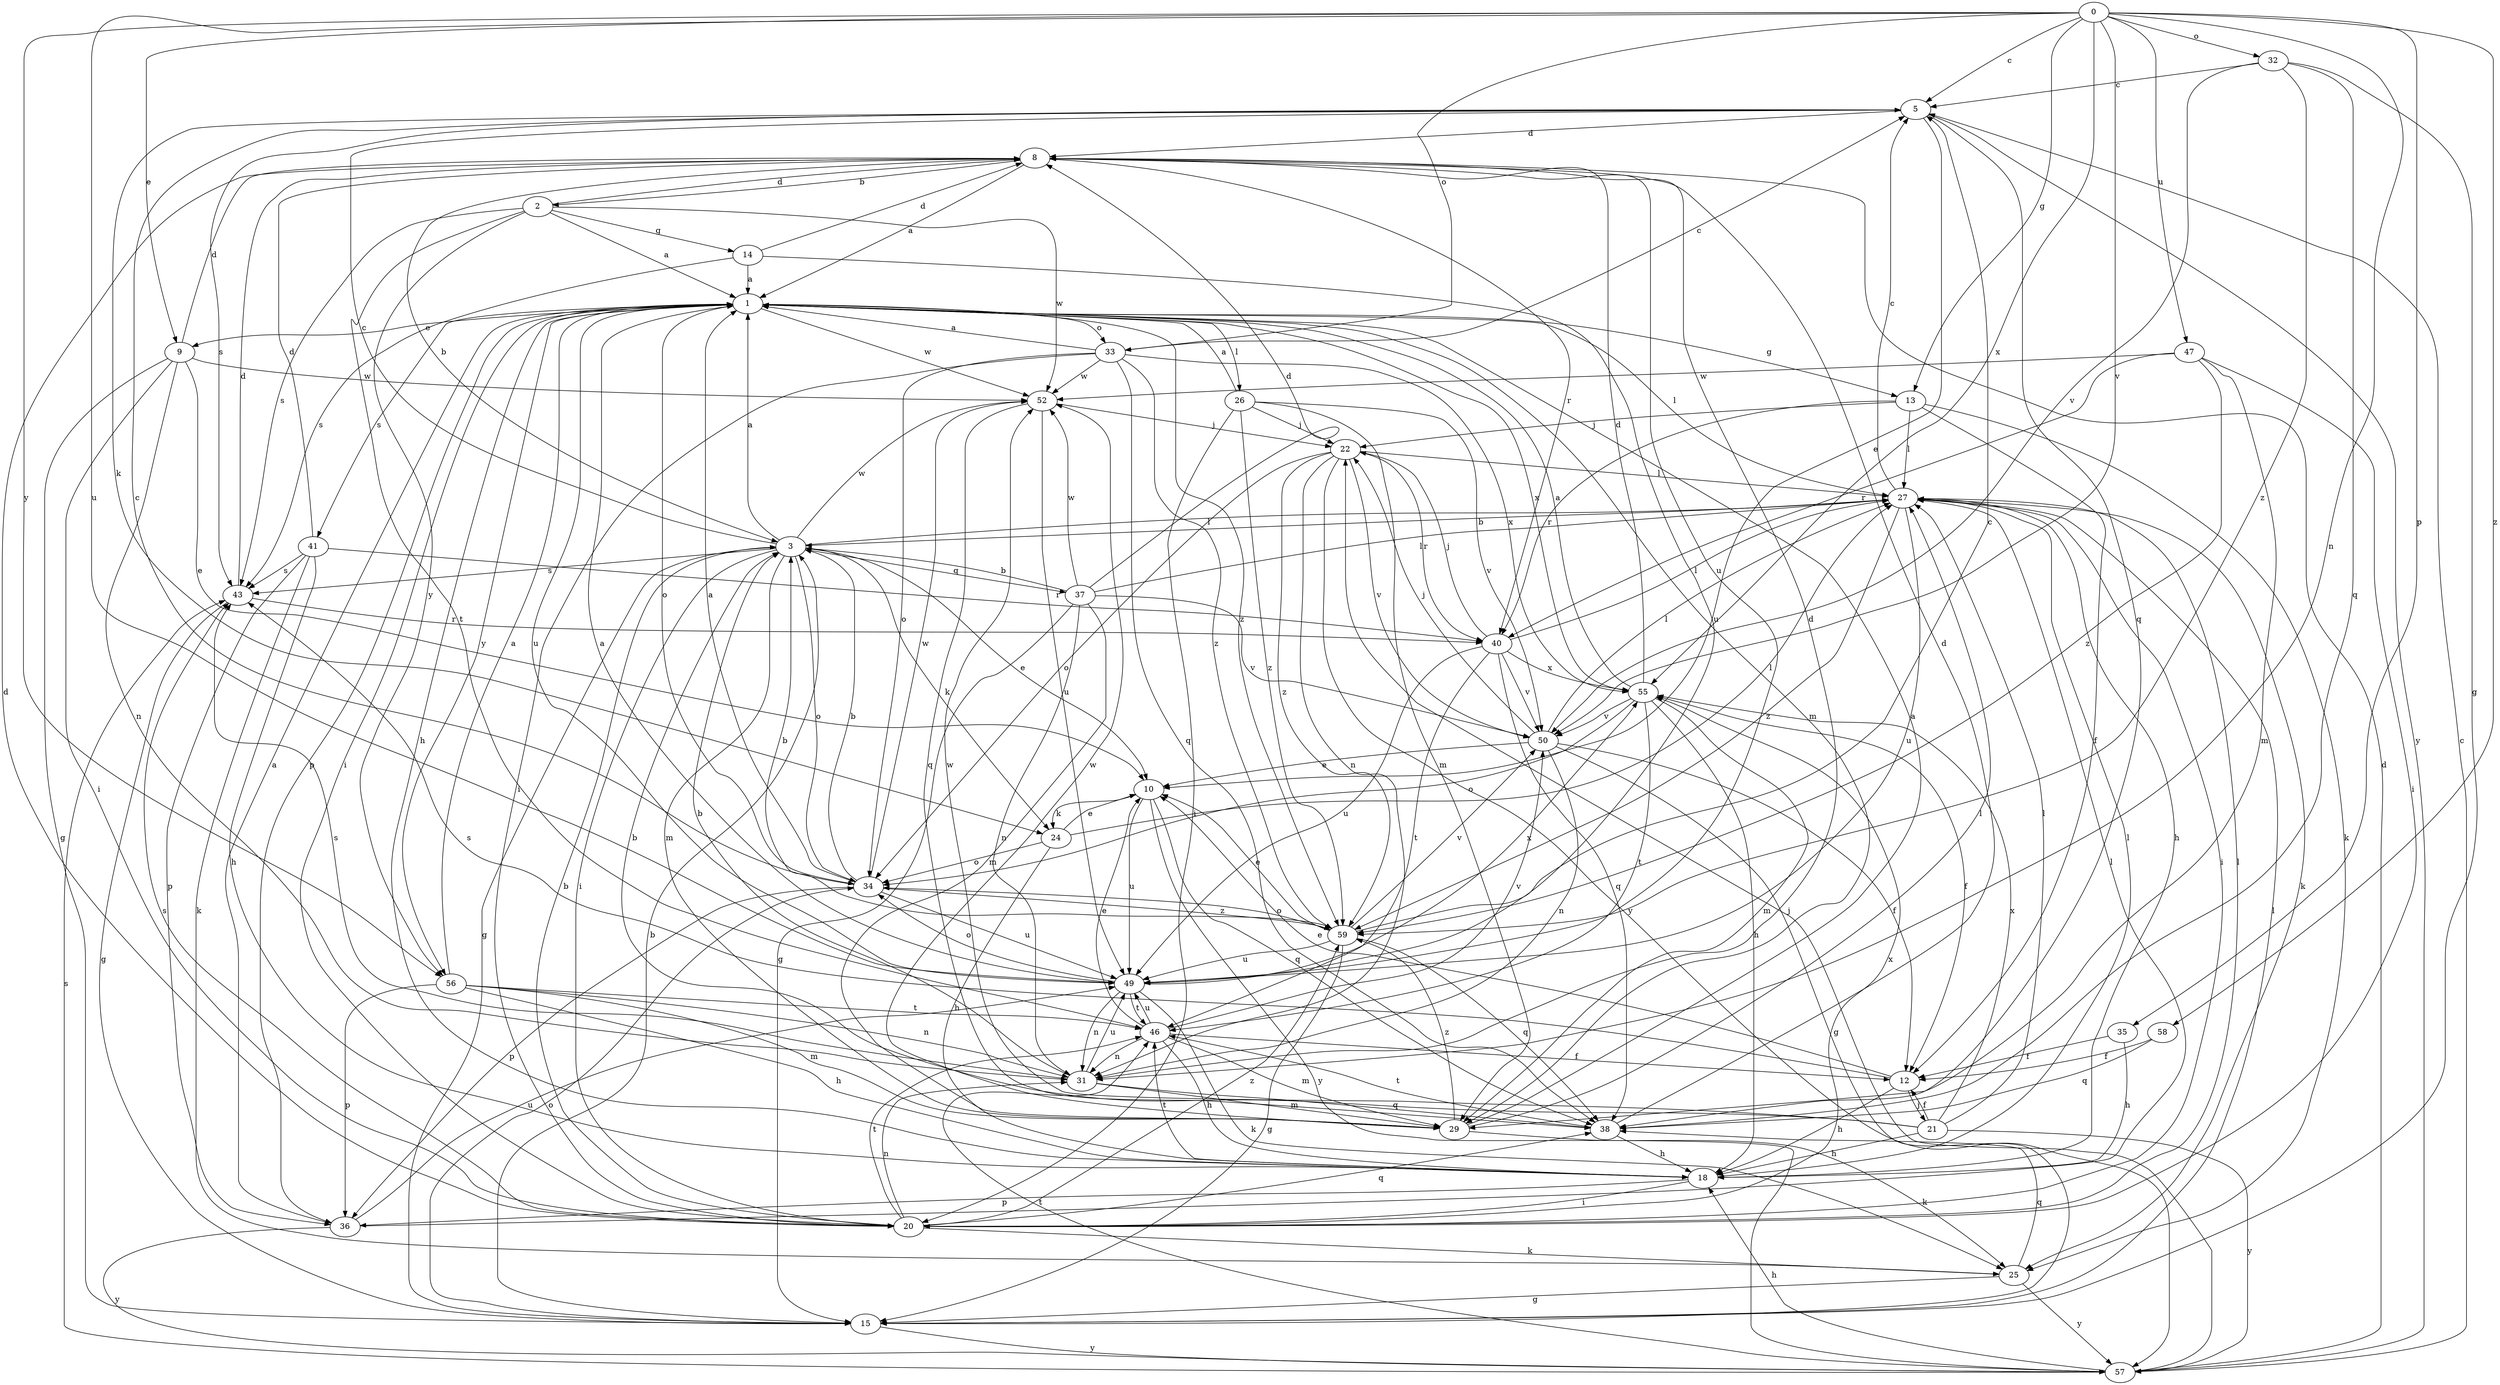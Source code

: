 strict digraph  {
0;
1;
2;
3;
5;
8;
9;
10;
12;
13;
14;
15;
18;
20;
21;
22;
24;
25;
26;
27;
29;
31;
32;
33;
34;
35;
36;
37;
38;
40;
41;
43;
46;
47;
49;
50;
52;
55;
56;
57;
58;
59;
0 -> 5  [label=c];
0 -> 9  [label=e];
0 -> 13  [label=g];
0 -> 31  [label=n];
0 -> 32  [label=o];
0 -> 33  [label=o];
0 -> 35  [label=p];
0 -> 47  [label=u];
0 -> 49  [label=u];
0 -> 50  [label=v];
0 -> 55  [label=x];
0 -> 56  [label=y];
0 -> 58  [label=z];
1 -> 9  [label=e];
1 -> 13  [label=g];
1 -> 18  [label=h];
1 -> 20  [label=i];
1 -> 26  [label=l];
1 -> 27  [label=l];
1 -> 29  [label=m];
1 -> 33  [label=o];
1 -> 34  [label=o];
1 -> 36  [label=p];
1 -> 41  [label=s];
1 -> 49  [label=u];
1 -> 52  [label=w];
1 -> 55  [label=x];
1 -> 56  [label=y];
1 -> 59  [label=z];
2 -> 1  [label=a];
2 -> 8  [label=d];
2 -> 14  [label=g];
2 -> 43  [label=s];
2 -> 46  [label=t];
2 -> 52  [label=w];
2 -> 56  [label=y];
3 -> 1  [label=a];
3 -> 5  [label=c];
3 -> 10  [label=e];
3 -> 15  [label=g];
3 -> 20  [label=i];
3 -> 24  [label=k];
3 -> 27  [label=l];
3 -> 29  [label=m];
3 -> 34  [label=o];
3 -> 37  [label=q];
3 -> 43  [label=s];
3 -> 52  [label=w];
5 -> 8  [label=d];
5 -> 10  [label=e];
5 -> 24  [label=k];
5 -> 38  [label=q];
5 -> 43  [label=s];
5 -> 57  [label=y];
8 -> 1  [label=a];
8 -> 2  [label=b];
8 -> 3  [label=b];
8 -> 40  [label=r];
8 -> 49  [label=u];
9 -> 8  [label=d];
9 -> 10  [label=e];
9 -> 15  [label=g];
9 -> 20  [label=i];
9 -> 31  [label=n];
9 -> 52  [label=w];
10 -> 24  [label=k];
10 -> 38  [label=q];
10 -> 49  [label=u];
10 -> 57  [label=y];
12 -> 10  [label=e];
12 -> 18  [label=h];
12 -> 21  [label=j];
12 -> 43  [label=s];
13 -> 12  [label=f];
13 -> 22  [label=j];
13 -> 25  [label=k];
13 -> 27  [label=l];
13 -> 40  [label=r];
14 -> 1  [label=a];
14 -> 8  [label=d];
14 -> 43  [label=s];
14 -> 49  [label=u];
15 -> 3  [label=b];
15 -> 27  [label=l];
15 -> 34  [label=o];
15 -> 57  [label=y];
18 -> 20  [label=i];
18 -> 27  [label=l];
18 -> 36  [label=p];
18 -> 46  [label=t];
20 -> 3  [label=b];
20 -> 8  [label=d];
20 -> 25  [label=k];
20 -> 27  [label=l];
20 -> 31  [label=n];
20 -> 38  [label=q];
20 -> 43  [label=s];
20 -> 46  [label=t];
20 -> 55  [label=x];
20 -> 59  [label=z];
21 -> 3  [label=b];
21 -> 12  [label=f];
21 -> 18  [label=h];
21 -> 27  [label=l];
21 -> 52  [label=w];
21 -> 55  [label=x];
21 -> 57  [label=y];
22 -> 27  [label=l];
22 -> 31  [label=n];
22 -> 34  [label=o];
22 -> 40  [label=r];
22 -> 50  [label=v];
22 -> 57  [label=y];
22 -> 59  [label=z];
24 -> 10  [label=e];
24 -> 18  [label=h];
24 -> 27  [label=l];
24 -> 34  [label=o];
25 -> 15  [label=g];
25 -> 38  [label=q];
25 -> 57  [label=y];
26 -> 1  [label=a];
26 -> 20  [label=i];
26 -> 22  [label=j];
26 -> 29  [label=m];
26 -> 50  [label=v];
26 -> 59  [label=z];
27 -> 3  [label=b];
27 -> 5  [label=c];
27 -> 18  [label=h];
27 -> 20  [label=i];
27 -> 25  [label=k];
27 -> 49  [label=u];
27 -> 59  [label=z];
29 -> 1  [label=a];
29 -> 25  [label=k];
29 -> 27  [label=l];
29 -> 52  [label=w];
29 -> 59  [label=z];
31 -> 3  [label=b];
31 -> 8  [label=d];
31 -> 29  [label=m];
31 -> 38  [label=q];
31 -> 43  [label=s];
31 -> 49  [label=u];
32 -> 5  [label=c];
32 -> 15  [label=g];
32 -> 38  [label=q];
32 -> 50  [label=v];
32 -> 59  [label=z];
33 -> 1  [label=a];
33 -> 5  [label=c];
33 -> 20  [label=i];
33 -> 34  [label=o];
33 -> 38  [label=q];
33 -> 52  [label=w];
33 -> 55  [label=x];
33 -> 59  [label=z];
34 -> 1  [label=a];
34 -> 3  [label=b];
34 -> 5  [label=c];
34 -> 36  [label=p];
34 -> 49  [label=u];
34 -> 52  [label=w];
34 -> 59  [label=z];
35 -> 12  [label=f];
35 -> 18  [label=h];
36 -> 1  [label=a];
36 -> 27  [label=l];
36 -> 49  [label=u];
36 -> 57  [label=y];
37 -> 3  [label=b];
37 -> 8  [label=d];
37 -> 15  [label=g];
37 -> 27  [label=l];
37 -> 29  [label=m];
37 -> 31  [label=n];
37 -> 50  [label=v];
37 -> 52  [label=w];
38 -> 8  [label=d];
38 -> 18  [label=h];
38 -> 46  [label=t];
40 -> 22  [label=j];
40 -> 27  [label=l];
40 -> 38  [label=q];
40 -> 46  [label=t];
40 -> 49  [label=u];
40 -> 50  [label=v];
40 -> 55  [label=x];
41 -> 8  [label=d];
41 -> 18  [label=h];
41 -> 25  [label=k];
41 -> 36  [label=p];
41 -> 40  [label=r];
41 -> 43  [label=s];
43 -> 8  [label=d];
43 -> 15  [label=g];
43 -> 40  [label=r];
46 -> 10  [label=e];
46 -> 12  [label=f];
46 -> 18  [label=h];
46 -> 29  [label=m];
46 -> 31  [label=n];
46 -> 49  [label=u];
46 -> 50  [label=v];
47 -> 20  [label=i];
47 -> 29  [label=m];
47 -> 40  [label=r];
47 -> 52  [label=w];
47 -> 59  [label=z];
49 -> 1  [label=a];
49 -> 25  [label=k];
49 -> 31  [label=n];
49 -> 34  [label=o];
49 -> 46  [label=t];
49 -> 55  [label=x];
50 -> 10  [label=e];
50 -> 12  [label=f];
50 -> 15  [label=g];
50 -> 22  [label=j];
50 -> 27  [label=l];
50 -> 31  [label=n];
52 -> 22  [label=j];
52 -> 38  [label=q];
52 -> 49  [label=u];
55 -> 1  [label=a];
55 -> 8  [label=d];
55 -> 12  [label=f];
55 -> 18  [label=h];
55 -> 29  [label=m];
55 -> 34  [label=o];
55 -> 46  [label=t];
55 -> 50  [label=v];
56 -> 1  [label=a];
56 -> 18  [label=h];
56 -> 29  [label=m];
56 -> 31  [label=n];
56 -> 36  [label=p];
56 -> 46  [label=t];
57 -> 5  [label=c];
57 -> 8  [label=d];
57 -> 18  [label=h];
57 -> 22  [label=j];
57 -> 43  [label=s];
57 -> 46  [label=t];
58 -> 12  [label=f];
58 -> 38  [label=q];
59 -> 3  [label=b];
59 -> 5  [label=c];
59 -> 10  [label=e];
59 -> 15  [label=g];
59 -> 34  [label=o];
59 -> 38  [label=q];
59 -> 49  [label=u];
59 -> 50  [label=v];
}
